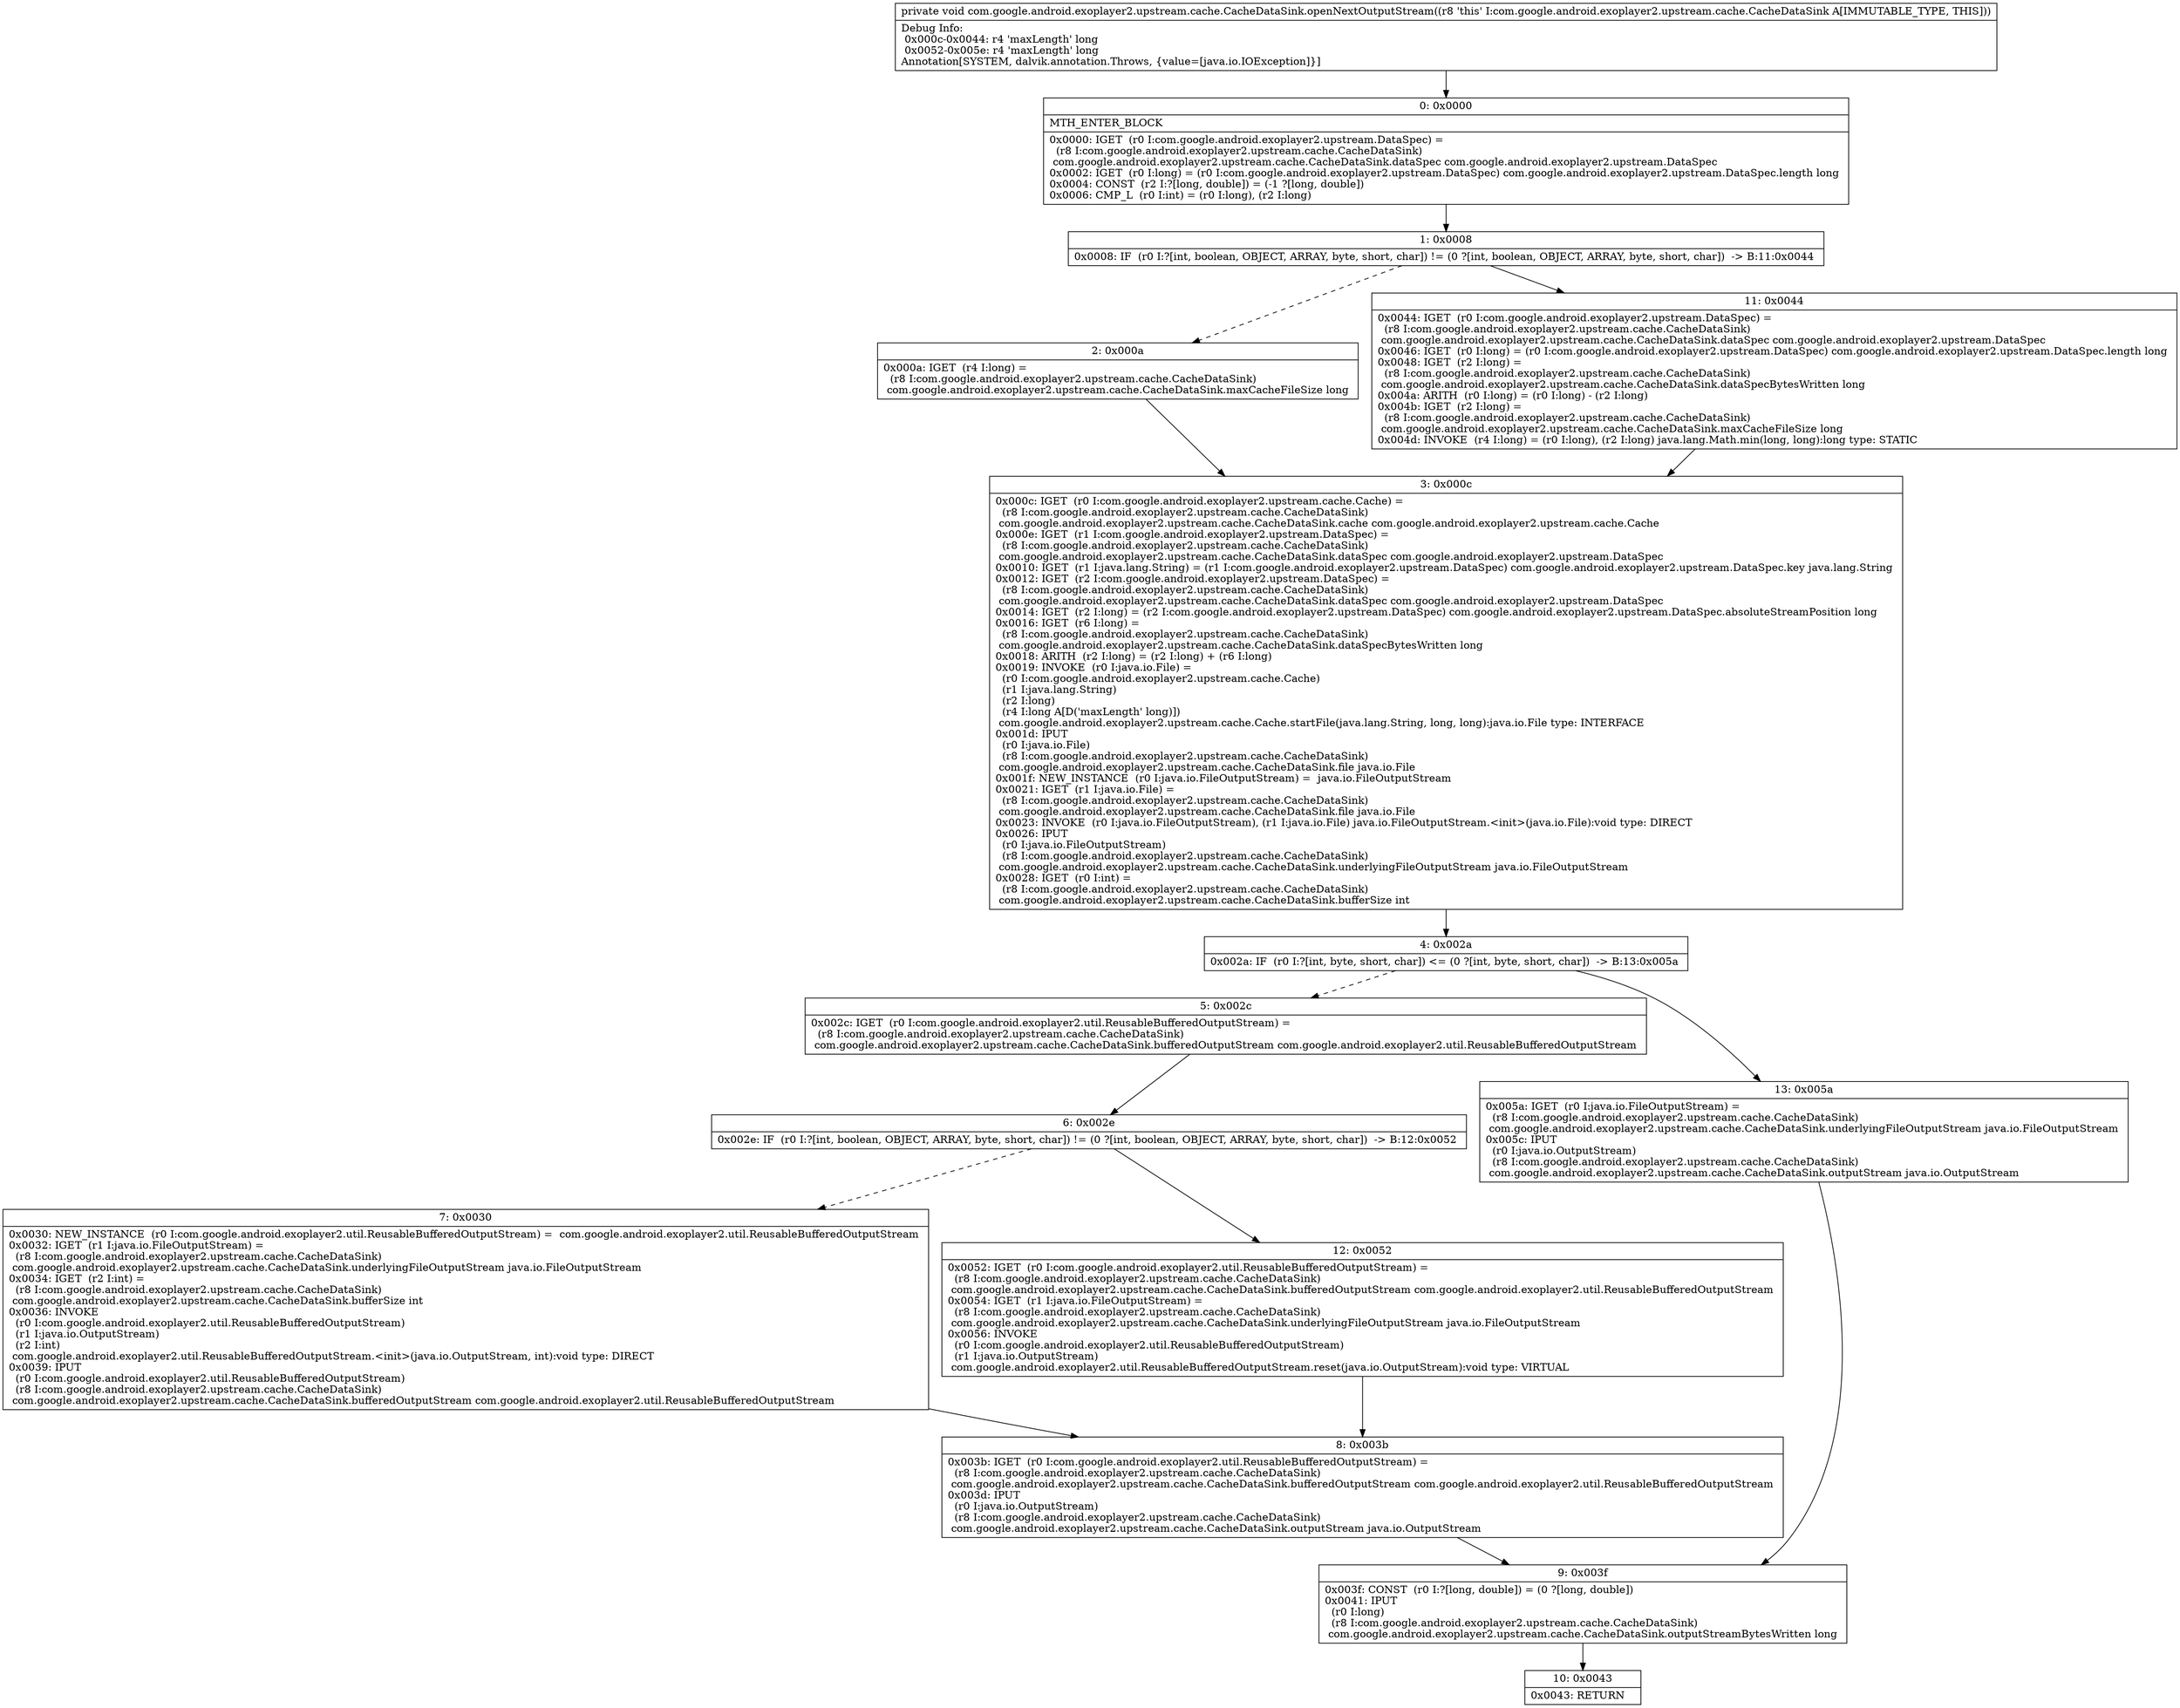 digraph "CFG forcom.google.android.exoplayer2.upstream.cache.CacheDataSink.openNextOutputStream()V" {
Node_0 [shape=record,label="{0\:\ 0x0000|MTH_ENTER_BLOCK\l|0x0000: IGET  (r0 I:com.google.android.exoplayer2.upstream.DataSpec) = \l  (r8 I:com.google.android.exoplayer2.upstream.cache.CacheDataSink)\l com.google.android.exoplayer2.upstream.cache.CacheDataSink.dataSpec com.google.android.exoplayer2.upstream.DataSpec \l0x0002: IGET  (r0 I:long) = (r0 I:com.google.android.exoplayer2.upstream.DataSpec) com.google.android.exoplayer2.upstream.DataSpec.length long \l0x0004: CONST  (r2 I:?[long, double]) = (\-1 ?[long, double]) \l0x0006: CMP_L  (r0 I:int) = (r0 I:long), (r2 I:long) \l}"];
Node_1 [shape=record,label="{1\:\ 0x0008|0x0008: IF  (r0 I:?[int, boolean, OBJECT, ARRAY, byte, short, char]) != (0 ?[int, boolean, OBJECT, ARRAY, byte, short, char])  \-\> B:11:0x0044 \l}"];
Node_2 [shape=record,label="{2\:\ 0x000a|0x000a: IGET  (r4 I:long) = \l  (r8 I:com.google.android.exoplayer2.upstream.cache.CacheDataSink)\l com.google.android.exoplayer2.upstream.cache.CacheDataSink.maxCacheFileSize long \l}"];
Node_3 [shape=record,label="{3\:\ 0x000c|0x000c: IGET  (r0 I:com.google.android.exoplayer2.upstream.cache.Cache) = \l  (r8 I:com.google.android.exoplayer2.upstream.cache.CacheDataSink)\l com.google.android.exoplayer2.upstream.cache.CacheDataSink.cache com.google.android.exoplayer2.upstream.cache.Cache \l0x000e: IGET  (r1 I:com.google.android.exoplayer2.upstream.DataSpec) = \l  (r8 I:com.google.android.exoplayer2.upstream.cache.CacheDataSink)\l com.google.android.exoplayer2.upstream.cache.CacheDataSink.dataSpec com.google.android.exoplayer2.upstream.DataSpec \l0x0010: IGET  (r1 I:java.lang.String) = (r1 I:com.google.android.exoplayer2.upstream.DataSpec) com.google.android.exoplayer2.upstream.DataSpec.key java.lang.String \l0x0012: IGET  (r2 I:com.google.android.exoplayer2.upstream.DataSpec) = \l  (r8 I:com.google.android.exoplayer2.upstream.cache.CacheDataSink)\l com.google.android.exoplayer2.upstream.cache.CacheDataSink.dataSpec com.google.android.exoplayer2.upstream.DataSpec \l0x0014: IGET  (r2 I:long) = (r2 I:com.google.android.exoplayer2.upstream.DataSpec) com.google.android.exoplayer2.upstream.DataSpec.absoluteStreamPosition long \l0x0016: IGET  (r6 I:long) = \l  (r8 I:com.google.android.exoplayer2.upstream.cache.CacheDataSink)\l com.google.android.exoplayer2.upstream.cache.CacheDataSink.dataSpecBytesWritten long \l0x0018: ARITH  (r2 I:long) = (r2 I:long) + (r6 I:long) \l0x0019: INVOKE  (r0 I:java.io.File) = \l  (r0 I:com.google.android.exoplayer2.upstream.cache.Cache)\l  (r1 I:java.lang.String)\l  (r2 I:long)\l  (r4 I:long A[D('maxLength' long)])\l com.google.android.exoplayer2.upstream.cache.Cache.startFile(java.lang.String, long, long):java.io.File type: INTERFACE \l0x001d: IPUT  \l  (r0 I:java.io.File)\l  (r8 I:com.google.android.exoplayer2.upstream.cache.CacheDataSink)\l com.google.android.exoplayer2.upstream.cache.CacheDataSink.file java.io.File \l0x001f: NEW_INSTANCE  (r0 I:java.io.FileOutputStream) =  java.io.FileOutputStream \l0x0021: IGET  (r1 I:java.io.File) = \l  (r8 I:com.google.android.exoplayer2.upstream.cache.CacheDataSink)\l com.google.android.exoplayer2.upstream.cache.CacheDataSink.file java.io.File \l0x0023: INVOKE  (r0 I:java.io.FileOutputStream), (r1 I:java.io.File) java.io.FileOutputStream.\<init\>(java.io.File):void type: DIRECT \l0x0026: IPUT  \l  (r0 I:java.io.FileOutputStream)\l  (r8 I:com.google.android.exoplayer2.upstream.cache.CacheDataSink)\l com.google.android.exoplayer2.upstream.cache.CacheDataSink.underlyingFileOutputStream java.io.FileOutputStream \l0x0028: IGET  (r0 I:int) = \l  (r8 I:com.google.android.exoplayer2.upstream.cache.CacheDataSink)\l com.google.android.exoplayer2.upstream.cache.CacheDataSink.bufferSize int \l}"];
Node_4 [shape=record,label="{4\:\ 0x002a|0x002a: IF  (r0 I:?[int, byte, short, char]) \<= (0 ?[int, byte, short, char])  \-\> B:13:0x005a \l}"];
Node_5 [shape=record,label="{5\:\ 0x002c|0x002c: IGET  (r0 I:com.google.android.exoplayer2.util.ReusableBufferedOutputStream) = \l  (r8 I:com.google.android.exoplayer2.upstream.cache.CacheDataSink)\l com.google.android.exoplayer2.upstream.cache.CacheDataSink.bufferedOutputStream com.google.android.exoplayer2.util.ReusableBufferedOutputStream \l}"];
Node_6 [shape=record,label="{6\:\ 0x002e|0x002e: IF  (r0 I:?[int, boolean, OBJECT, ARRAY, byte, short, char]) != (0 ?[int, boolean, OBJECT, ARRAY, byte, short, char])  \-\> B:12:0x0052 \l}"];
Node_7 [shape=record,label="{7\:\ 0x0030|0x0030: NEW_INSTANCE  (r0 I:com.google.android.exoplayer2.util.ReusableBufferedOutputStream) =  com.google.android.exoplayer2.util.ReusableBufferedOutputStream \l0x0032: IGET  (r1 I:java.io.FileOutputStream) = \l  (r8 I:com.google.android.exoplayer2.upstream.cache.CacheDataSink)\l com.google.android.exoplayer2.upstream.cache.CacheDataSink.underlyingFileOutputStream java.io.FileOutputStream \l0x0034: IGET  (r2 I:int) = \l  (r8 I:com.google.android.exoplayer2.upstream.cache.CacheDataSink)\l com.google.android.exoplayer2.upstream.cache.CacheDataSink.bufferSize int \l0x0036: INVOKE  \l  (r0 I:com.google.android.exoplayer2.util.ReusableBufferedOutputStream)\l  (r1 I:java.io.OutputStream)\l  (r2 I:int)\l com.google.android.exoplayer2.util.ReusableBufferedOutputStream.\<init\>(java.io.OutputStream, int):void type: DIRECT \l0x0039: IPUT  \l  (r0 I:com.google.android.exoplayer2.util.ReusableBufferedOutputStream)\l  (r8 I:com.google.android.exoplayer2.upstream.cache.CacheDataSink)\l com.google.android.exoplayer2.upstream.cache.CacheDataSink.bufferedOutputStream com.google.android.exoplayer2.util.ReusableBufferedOutputStream \l}"];
Node_8 [shape=record,label="{8\:\ 0x003b|0x003b: IGET  (r0 I:com.google.android.exoplayer2.util.ReusableBufferedOutputStream) = \l  (r8 I:com.google.android.exoplayer2.upstream.cache.CacheDataSink)\l com.google.android.exoplayer2.upstream.cache.CacheDataSink.bufferedOutputStream com.google.android.exoplayer2.util.ReusableBufferedOutputStream \l0x003d: IPUT  \l  (r0 I:java.io.OutputStream)\l  (r8 I:com.google.android.exoplayer2.upstream.cache.CacheDataSink)\l com.google.android.exoplayer2.upstream.cache.CacheDataSink.outputStream java.io.OutputStream \l}"];
Node_9 [shape=record,label="{9\:\ 0x003f|0x003f: CONST  (r0 I:?[long, double]) = (0 ?[long, double]) \l0x0041: IPUT  \l  (r0 I:long)\l  (r8 I:com.google.android.exoplayer2.upstream.cache.CacheDataSink)\l com.google.android.exoplayer2.upstream.cache.CacheDataSink.outputStreamBytesWritten long \l}"];
Node_10 [shape=record,label="{10\:\ 0x0043|0x0043: RETURN   \l}"];
Node_11 [shape=record,label="{11\:\ 0x0044|0x0044: IGET  (r0 I:com.google.android.exoplayer2.upstream.DataSpec) = \l  (r8 I:com.google.android.exoplayer2.upstream.cache.CacheDataSink)\l com.google.android.exoplayer2.upstream.cache.CacheDataSink.dataSpec com.google.android.exoplayer2.upstream.DataSpec \l0x0046: IGET  (r0 I:long) = (r0 I:com.google.android.exoplayer2.upstream.DataSpec) com.google.android.exoplayer2.upstream.DataSpec.length long \l0x0048: IGET  (r2 I:long) = \l  (r8 I:com.google.android.exoplayer2.upstream.cache.CacheDataSink)\l com.google.android.exoplayer2.upstream.cache.CacheDataSink.dataSpecBytesWritten long \l0x004a: ARITH  (r0 I:long) = (r0 I:long) \- (r2 I:long) \l0x004b: IGET  (r2 I:long) = \l  (r8 I:com.google.android.exoplayer2.upstream.cache.CacheDataSink)\l com.google.android.exoplayer2.upstream.cache.CacheDataSink.maxCacheFileSize long \l0x004d: INVOKE  (r4 I:long) = (r0 I:long), (r2 I:long) java.lang.Math.min(long, long):long type: STATIC \l}"];
Node_12 [shape=record,label="{12\:\ 0x0052|0x0052: IGET  (r0 I:com.google.android.exoplayer2.util.ReusableBufferedOutputStream) = \l  (r8 I:com.google.android.exoplayer2.upstream.cache.CacheDataSink)\l com.google.android.exoplayer2.upstream.cache.CacheDataSink.bufferedOutputStream com.google.android.exoplayer2.util.ReusableBufferedOutputStream \l0x0054: IGET  (r1 I:java.io.FileOutputStream) = \l  (r8 I:com.google.android.exoplayer2.upstream.cache.CacheDataSink)\l com.google.android.exoplayer2.upstream.cache.CacheDataSink.underlyingFileOutputStream java.io.FileOutputStream \l0x0056: INVOKE  \l  (r0 I:com.google.android.exoplayer2.util.ReusableBufferedOutputStream)\l  (r1 I:java.io.OutputStream)\l com.google.android.exoplayer2.util.ReusableBufferedOutputStream.reset(java.io.OutputStream):void type: VIRTUAL \l}"];
Node_13 [shape=record,label="{13\:\ 0x005a|0x005a: IGET  (r0 I:java.io.FileOutputStream) = \l  (r8 I:com.google.android.exoplayer2.upstream.cache.CacheDataSink)\l com.google.android.exoplayer2.upstream.cache.CacheDataSink.underlyingFileOutputStream java.io.FileOutputStream \l0x005c: IPUT  \l  (r0 I:java.io.OutputStream)\l  (r8 I:com.google.android.exoplayer2.upstream.cache.CacheDataSink)\l com.google.android.exoplayer2.upstream.cache.CacheDataSink.outputStream java.io.OutputStream \l}"];
MethodNode[shape=record,label="{private void com.google.android.exoplayer2.upstream.cache.CacheDataSink.openNextOutputStream((r8 'this' I:com.google.android.exoplayer2.upstream.cache.CacheDataSink A[IMMUTABLE_TYPE, THIS]))  | Debug Info:\l  0x000c\-0x0044: r4 'maxLength' long\l  0x0052\-0x005e: r4 'maxLength' long\lAnnotation[SYSTEM, dalvik.annotation.Throws, \{value=[java.io.IOException]\}]\l}"];
MethodNode -> Node_0;
Node_0 -> Node_1;
Node_1 -> Node_2[style=dashed];
Node_1 -> Node_11;
Node_2 -> Node_3;
Node_3 -> Node_4;
Node_4 -> Node_5[style=dashed];
Node_4 -> Node_13;
Node_5 -> Node_6;
Node_6 -> Node_7[style=dashed];
Node_6 -> Node_12;
Node_7 -> Node_8;
Node_8 -> Node_9;
Node_9 -> Node_10;
Node_11 -> Node_3;
Node_12 -> Node_8;
Node_13 -> Node_9;
}

